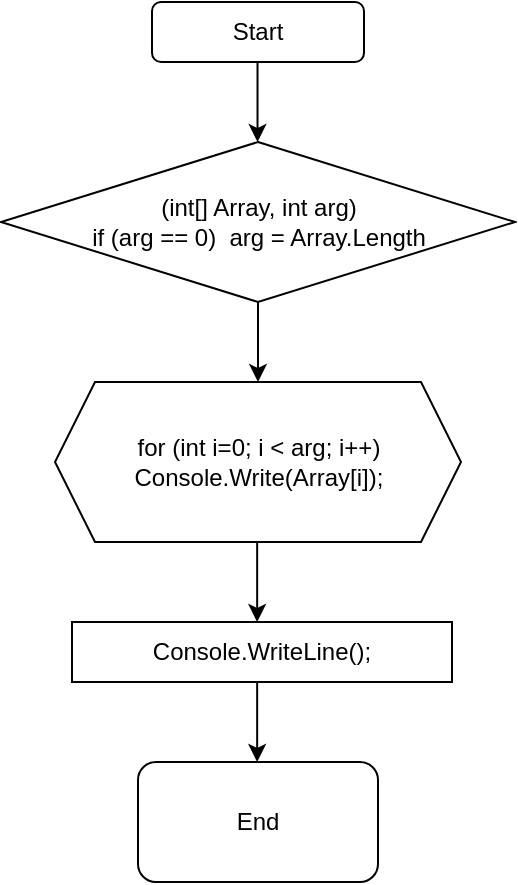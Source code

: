<mxfile>
    <diagram id="EK19xXZXsurz1Jw2k540" name="Страница 1">
        <mxGraphModel dx="698" dy="407" grid="1" gridSize="10" guides="1" tooltips="1" connect="1" arrows="1" fold="1" page="1" pageScale="1" pageWidth="827" pageHeight="1169" math="0" shadow="0">
            <root>
                <mxCell id="0"/>
                <mxCell id="1" parent="0"/>
                <mxCell id="2" value="Start" style="rounded=1;whiteSpace=wrap;html=1;" vertex="1" parent="1">
                    <mxGeometry x="350" y="10" width="106" height="30" as="geometry"/>
                </mxCell>
                <mxCell id="3" value="" style="endArrow=classic;html=1;" edge="1" parent="1">
                    <mxGeometry width="50" height="50" relative="1" as="geometry">
                        <mxPoint x="402.76" y="40" as="sourcePoint"/>
                        <mxPoint x="402.76" y="80" as="targetPoint"/>
                    </mxGeometry>
                </mxCell>
                <mxCell id="5" value="(int[] Array, int arg)&lt;br&gt;if (arg == 0)&amp;nbsp; arg = Array.Length" style="rhombus;whiteSpace=wrap;html=1;" vertex="1" parent="1">
                    <mxGeometry x="274.5" y="80" width="257" height="80" as="geometry"/>
                </mxCell>
                <mxCell id="6" value="" style="endArrow=classic;html=1;exitX=0.5;exitY=1;exitDx=0;exitDy=0;" edge="1" parent="1" source="5">
                    <mxGeometry width="50" height="50" relative="1" as="geometry">
                        <mxPoint x="390" y="240" as="sourcePoint"/>
                        <mxPoint x="403" y="200" as="targetPoint"/>
                    </mxGeometry>
                </mxCell>
                <mxCell id="7" value="for (int i=0; i &amp;lt; arg; i++)&lt;br&gt;Console.Write(Array[i]);" style="shape=hexagon;perimeter=hexagonPerimeter2;whiteSpace=wrap;html=1;fixedSize=1;" vertex="1" parent="1">
                    <mxGeometry x="301.5" y="200" width="203" height="80" as="geometry"/>
                </mxCell>
                <mxCell id="8" value="" style="endArrow=classic;html=1;exitX=0.5;exitY=1;exitDx=0;exitDy=0;" edge="1" parent="1">
                    <mxGeometry width="50" height="50" relative="1" as="geometry">
                        <mxPoint x="402.58" y="280" as="sourcePoint"/>
                        <mxPoint x="402.58" y="320" as="targetPoint"/>
                    </mxGeometry>
                </mxCell>
                <mxCell id="9" value="&lt;span&gt;Console.WriteLine();&lt;/span&gt;" style="rounded=0;whiteSpace=wrap;html=1;" vertex="1" parent="1">
                    <mxGeometry x="310" y="320" width="190" height="30" as="geometry"/>
                </mxCell>
                <mxCell id="10" value="End" style="rounded=1;whiteSpace=wrap;html=1;" vertex="1" parent="1">
                    <mxGeometry x="343" y="390" width="120" height="60" as="geometry"/>
                </mxCell>
                <mxCell id="11" value="" style="endArrow=classic;html=1;exitX=0.5;exitY=1;exitDx=0;exitDy=0;" edge="1" parent="1">
                    <mxGeometry width="50" height="50" relative="1" as="geometry">
                        <mxPoint x="402.58" y="350" as="sourcePoint"/>
                        <mxPoint x="402.58" y="390" as="targetPoint"/>
                    </mxGeometry>
                </mxCell>
            </root>
        </mxGraphModel>
    </diagram>
</mxfile>